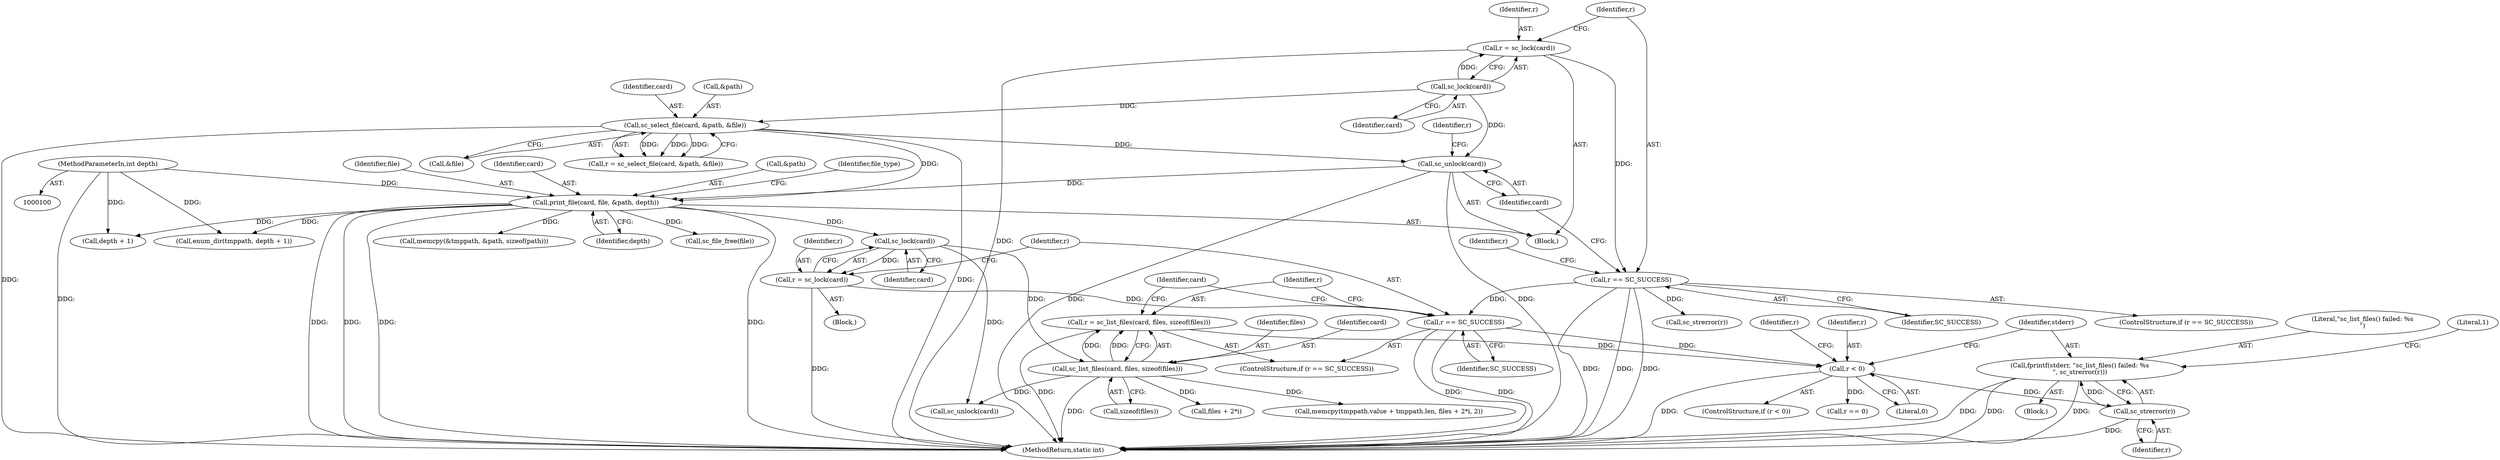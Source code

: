 digraph "0_OpenSC_8fe377e93b4b56060e5bbfb6f3142ceaeca744fa_22@API" {
"1000177" [label="(Call,fprintf(stderr, \"sc_list_files() failed: %s\n\", sc_strerror(r)))"];
"1000180" [label="(Call,sc_strerror(r))"];
"1000173" [label="(Call,r < 0)"];
"1000163" [label="(Call,r = sc_list_files(card, files, sizeof(files)))"];
"1000165" [label="(Call,sc_list_files(card, files, sizeof(files)))"];
"1000157" [label="(Call,sc_lock(card))"];
"1000136" [label="(Call,print_file(card, file, &path, depth))"];
"1000124" [label="(Call,sc_unlock(card))"];
"1000118" [label="(Call,sc_select_file(card, &path, &file))"];
"1000110" [label="(Call,sc_lock(card))"];
"1000102" [label="(MethodParameterIn,int depth)"];
"1000160" [label="(Call,r == SC_SUCCESS)"];
"1000155" [label="(Call,r = sc_lock(card))"];
"1000113" [label="(Call,r == SC_SUCCESS)"];
"1000108" [label="(Call,r = sc_lock(card))"];
"1000108" [label="(Call,r = sc_lock(card))"];
"1000116" [label="(Call,r = sc_select_file(card, &path, &file))"];
"1000109" [label="(Identifier,r)"];
"1000111" [label="(Identifier,card)"];
"1000117" [label="(Identifier,r)"];
"1000125" [label="(Identifier,card)"];
"1000138" [label="(Identifier,file)"];
"1000102" [label="(MethodParameterIn,int depth)"];
"1000219" [label="(Call,memcpy(tmppath.value + tmppath.len, files + 2*i, 2))"];
"1000170" [label="(Call,sc_unlock(card))"];
"1000179" [label="(Literal,\"sc_list_files() failed: %s\n\")"];
"1000163" [label="(Call,r = sc_list_files(card, files, sizeof(files)))"];
"1000157" [label="(Call,sc_lock(card))"];
"1000114" [label="(Identifier,r)"];
"1000136" [label="(Call,print_file(card, file, &path, depth))"];
"1000167" [label="(Identifier,files)"];
"1000120" [label="(Call,&path)"];
"1000110" [label="(Call,sc_lock(card))"];
"1000180" [label="(Call,sc_strerror(r))"];
"1000115" [label="(Identifier,SC_SUCCESS)"];
"1000166" [label="(Identifier,card)"];
"1000127" [label="(Identifier,r)"];
"1000212" [label="(Call,memcpy(&tmppath, &path, sizeof(path)))"];
"1000174" [label="(Identifier,r)"];
"1000119" [label="(Identifier,card)"];
"1000240" [label="(Call,depth + 1)"];
"1000124" [label="(Call,sc_unlock(card))"];
"1000178" [label="(Identifier,stderr)"];
"1000141" [label="(Identifier,depth)"];
"1000118" [label="(Call,sc_select_file(card, &path, &file))"];
"1000113" [label="(Call,r == SC_SUCCESS)"];
"1000173" [label="(Call,r < 0)"];
"1000186" [label="(Identifier,r)"];
"1000147" [label="(Call,sc_file_free(file))"];
"1000137" [label="(Identifier,card)"];
"1000176" [label="(Block,)"];
"1000168" [label="(Call,sizeof(files))"];
"1000156" [label="(Identifier,r)"];
"1000112" [label="(ControlStructure,if (r == SC_SUCCESS))"];
"1000227" [label="(Call,files + 2*i)"];
"1000159" [label="(ControlStructure,if (r == SC_SUCCESS))"];
"1000165" [label="(Call,sc_list_files(card, files, sizeof(files)))"];
"1000238" [label="(Call,enum_dir(tmppath, depth + 1))"];
"1000175" [label="(Literal,0)"];
"1000172" [label="(ControlStructure,if (r < 0))"];
"1000161" [label="(Identifier,r)"];
"1000183" [label="(Literal,1)"];
"1000158" [label="(Identifier,card)"];
"1000185" [label="(Call,r == 0)"];
"1000181" [label="(Identifier,r)"];
"1000177" [label="(Call,fprintf(stderr, \"sc_list_files() failed: %s\n\", sc_strerror(r)))"];
"1000245" [label="(MethodReturn,static int)"];
"1000155" [label="(Call,r = sc_lock(card))"];
"1000171" [label="(Identifier,card)"];
"1000139" [label="(Call,&path)"];
"1000164" [label="(Identifier,r)"];
"1000160" [label="(Call,r == SC_SUCCESS)"];
"1000103" [label="(Block,)"];
"1000143" [label="(Identifier,file_type)"];
"1000122" [label="(Call,&file)"];
"1000162" [label="(Identifier,SC_SUCCESS)"];
"1000132" [label="(Call,sc_strerror(r))"];
"1000153" [label="(Block,)"];
"1000177" -> "1000176"  [label="AST: "];
"1000177" -> "1000180"  [label="CFG: "];
"1000178" -> "1000177"  [label="AST: "];
"1000179" -> "1000177"  [label="AST: "];
"1000180" -> "1000177"  [label="AST: "];
"1000183" -> "1000177"  [label="CFG: "];
"1000177" -> "1000245"  [label="DDG: "];
"1000177" -> "1000245"  [label="DDG: "];
"1000177" -> "1000245"  [label="DDG: "];
"1000180" -> "1000177"  [label="DDG: "];
"1000180" -> "1000181"  [label="CFG: "];
"1000181" -> "1000180"  [label="AST: "];
"1000180" -> "1000245"  [label="DDG: "];
"1000173" -> "1000180"  [label="DDG: "];
"1000173" -> "1000172"  [label="AST: "];
"1000173" -> "1000175"  [label="CFG: "];
"1000174" -> "1000173"  [label="AST: "];
"1000175" -> "1000173"  [label="AST: "];
"1000178" -> "1000173"  [label="CFG: "];
"1000186" -> "1000173"  [label="CFG: "];
"1000173" -> "1000245"  [label="DDG: "];
"1000163" -> "1000173"  [label="DDG: "];
"1000160" -> "1000173"  [label="DDG: "];
"1000173" -> "1000185"  [label="DDG: "];
"1000163" -> "1000159"  [label="AST: "];
"1000163" -> "1000165"  [label="CFG: "];
"1000164" -> "1000163"  [label="AST: "];
"1000165" -> "1000163"  [label="AST: "];
"1000171" -> "1000163"  [label="CFG: "];
"1000163" -> "1000245"  [label="DDG: "];
"1000165" -> "1000163"  [label="DDG: "];
"1000165" -> "1000163"  [label="DDG: "];
"1000165" -> "1000168"  [label="CFG: "];
"1000166" -> "1000165"  [label="AST: "];
"1000167" -> "1000165"  [label="AST: "];
"1000168" -> "1000165"  [label="AST: "];
"1000165" -> "1000245"  [label="DDG: "];
"1000157" -> "1000165"  [label="DDG: "];
"1000165" -> "1000170"  [label="DDG: "];
"1000165" -> "1000219"  [label="DDG: "];
"1000165" -> "1000227"  [label="DDG: "];
"1000157" -> "1000155"  [label="AST: "];
"1000157" -> "1000158"  [label="CFG: "];
"1000158" -> "1000157"  [label="AST: "];
"1000155" -> "1000157"  [label="CFG: "];
"1000157" -> "1000155"  [label="DDG: "];
"1000136" -> "1000157"  [label="DDG: "];
"1000157" -> "1000170"  [label="DDG: "];
"1000136" -> "1000103"  [label="AST: "];
"1000136" -> "1000141"  [label="CFG: "];
"1000137" -> "1000136"  [label="AST: "];
"1000138" -> "1000136"  [label="AST: "];
"1000139" -> "1000136"  [label="AST: "];
"1000141" -> "1000136"  [label="AST: "];
"1000143" -> "1000136"  [label="CFG: "];
"1000136" -> "1000245"  [label="DDG: "];
"1000136" -> "1000245"  [label="DDG: "];
"1000136" -> "1000245"  [label="DDG: "];
"1000136" -> "1000245"  [label="DDG: "];
"1000124" -> "1000136"  [label="DDG: "];
"1000118" -> "1000136"  [label="DDG: "];
"1000102" -> "1000136"  [label="DDG: "];
"1000136" -> "1000147"  [label="DDG: "];
"1000136" -> "1000212"  [label="DDG: "];
"1000136" -> "1000238"  [label="DDG: "];
"1000136" -> "1000240"  [label="DDG: "];
"1000124" -> "1000103"  [label="AST: "];
"1000124" -> "1000125"  [label="CFG: "];
"1000125" -> "1000124"  [label="AST: "];
"1000127" -> "1000124"  [label="CFG: "];
"1000124" -> "1000245"  [label="DDG: "];
"1000124" -> "1000245"  [label="DDG: "];
"1000118" -> "1000124"  [label="DDG: "];
"1000110" -> "1000124"  [label="DDG: "];
"1000118" -> "1000116"  [label="AST: "];
"1000118" -> "1000122"  [label="CFG: "];
"1000119" -> "1000118"  [label="AST: "];
"1000120" -> "1000118"  [label="AST: "];
"1000122" -> "1000118"  [label="AST: "];
"1000116" -> "1000118"  [label="CFG: "];
"1000118" -> "1000245"  [label="DDG: "];
"1000118" -> "1000245"  [label="DDG: "];
"1000118" -> "1000116"  [label="DDG: "];
"1000118" -> "1000116"  [label="DDG: "];
"1000118" -> "1000116"  [label="DDG: "];
"1000110" -> "1000118"  [label="DDG: "];
"1000110" -> "1000108"  [label="AST: "];
"1000110" -> "1000111"  [label="CFG: "];
"1000111" -> "1000110"  [label="AST: "];
"1000108" -> "1000110"  [label="CFG: "];
"1000110" -> "1000108"  [label="DDG: "];
"1000102" -> "1000100"  [label="AST: "];
"1000102" -> "1000245"  [label="DDG: "];
"1000102" -> "1000238"  [label="DDG: "];
"1000102" -> "1000240"  [label="DDG: "];
"1000160" -> "1000159"  [label="AST: "];
"1000160" -> "1000162"  [label="CFG: "];
"1000161" -> "1000160"  [label="AST: "];
"1000162" -> "1000160"  [label="AST: "];
"1000164" -> "1000160"  [label="CFG: "];
"1000171" -> "1000160"  [label="CFG: "];
"1000160" -> "1000245"  [label="DDG: "];
"1000160" -> "1000245"  [label="DDG: "];
"1000155" -> "1000160"  [label="DDG: "];
"1000113" -> "1000160"  [label="DDG: "];
"1000155" -> "1000153"  [label="AST: "];
"1000156" -> "1000155"  [label="AST: "];
"1000161" -> "1000155"  [label="CFG: "];
"1000155" -> "1000245"  [label="DDG: "];
"1000113" -> "1000112"  [label="AST: "];
"1000113" -> "1000115"  [label="CFG: "];
"1000114" -> "1000113"  [label="AST: "];
"1000115" -> "1000113"  [label="AST: "];
"1000117" -> "1000113"  [label="CFG: "];
"1000125" -> "1000113"  [label="CFG: "];
"1000113" -> "1000245"  [label="DDG: "];
"1000113" -> "1000245"  [label="DDG: "];
"1000113" -> "1000245"  [label="DDG: "];
"1000108" -> "1000113"  [label="DDG: "];
"1000113" -> "1000132"  [label="DDG: "];
"1000108" -> "1000103"  [label="AST: "];
"1000109" -> "1000108"  [label="AST: "];
"1000114" -> "1000108"  [label="CFG: "];
"1000108" -> "1000245"  [label="DDG: "];
}
